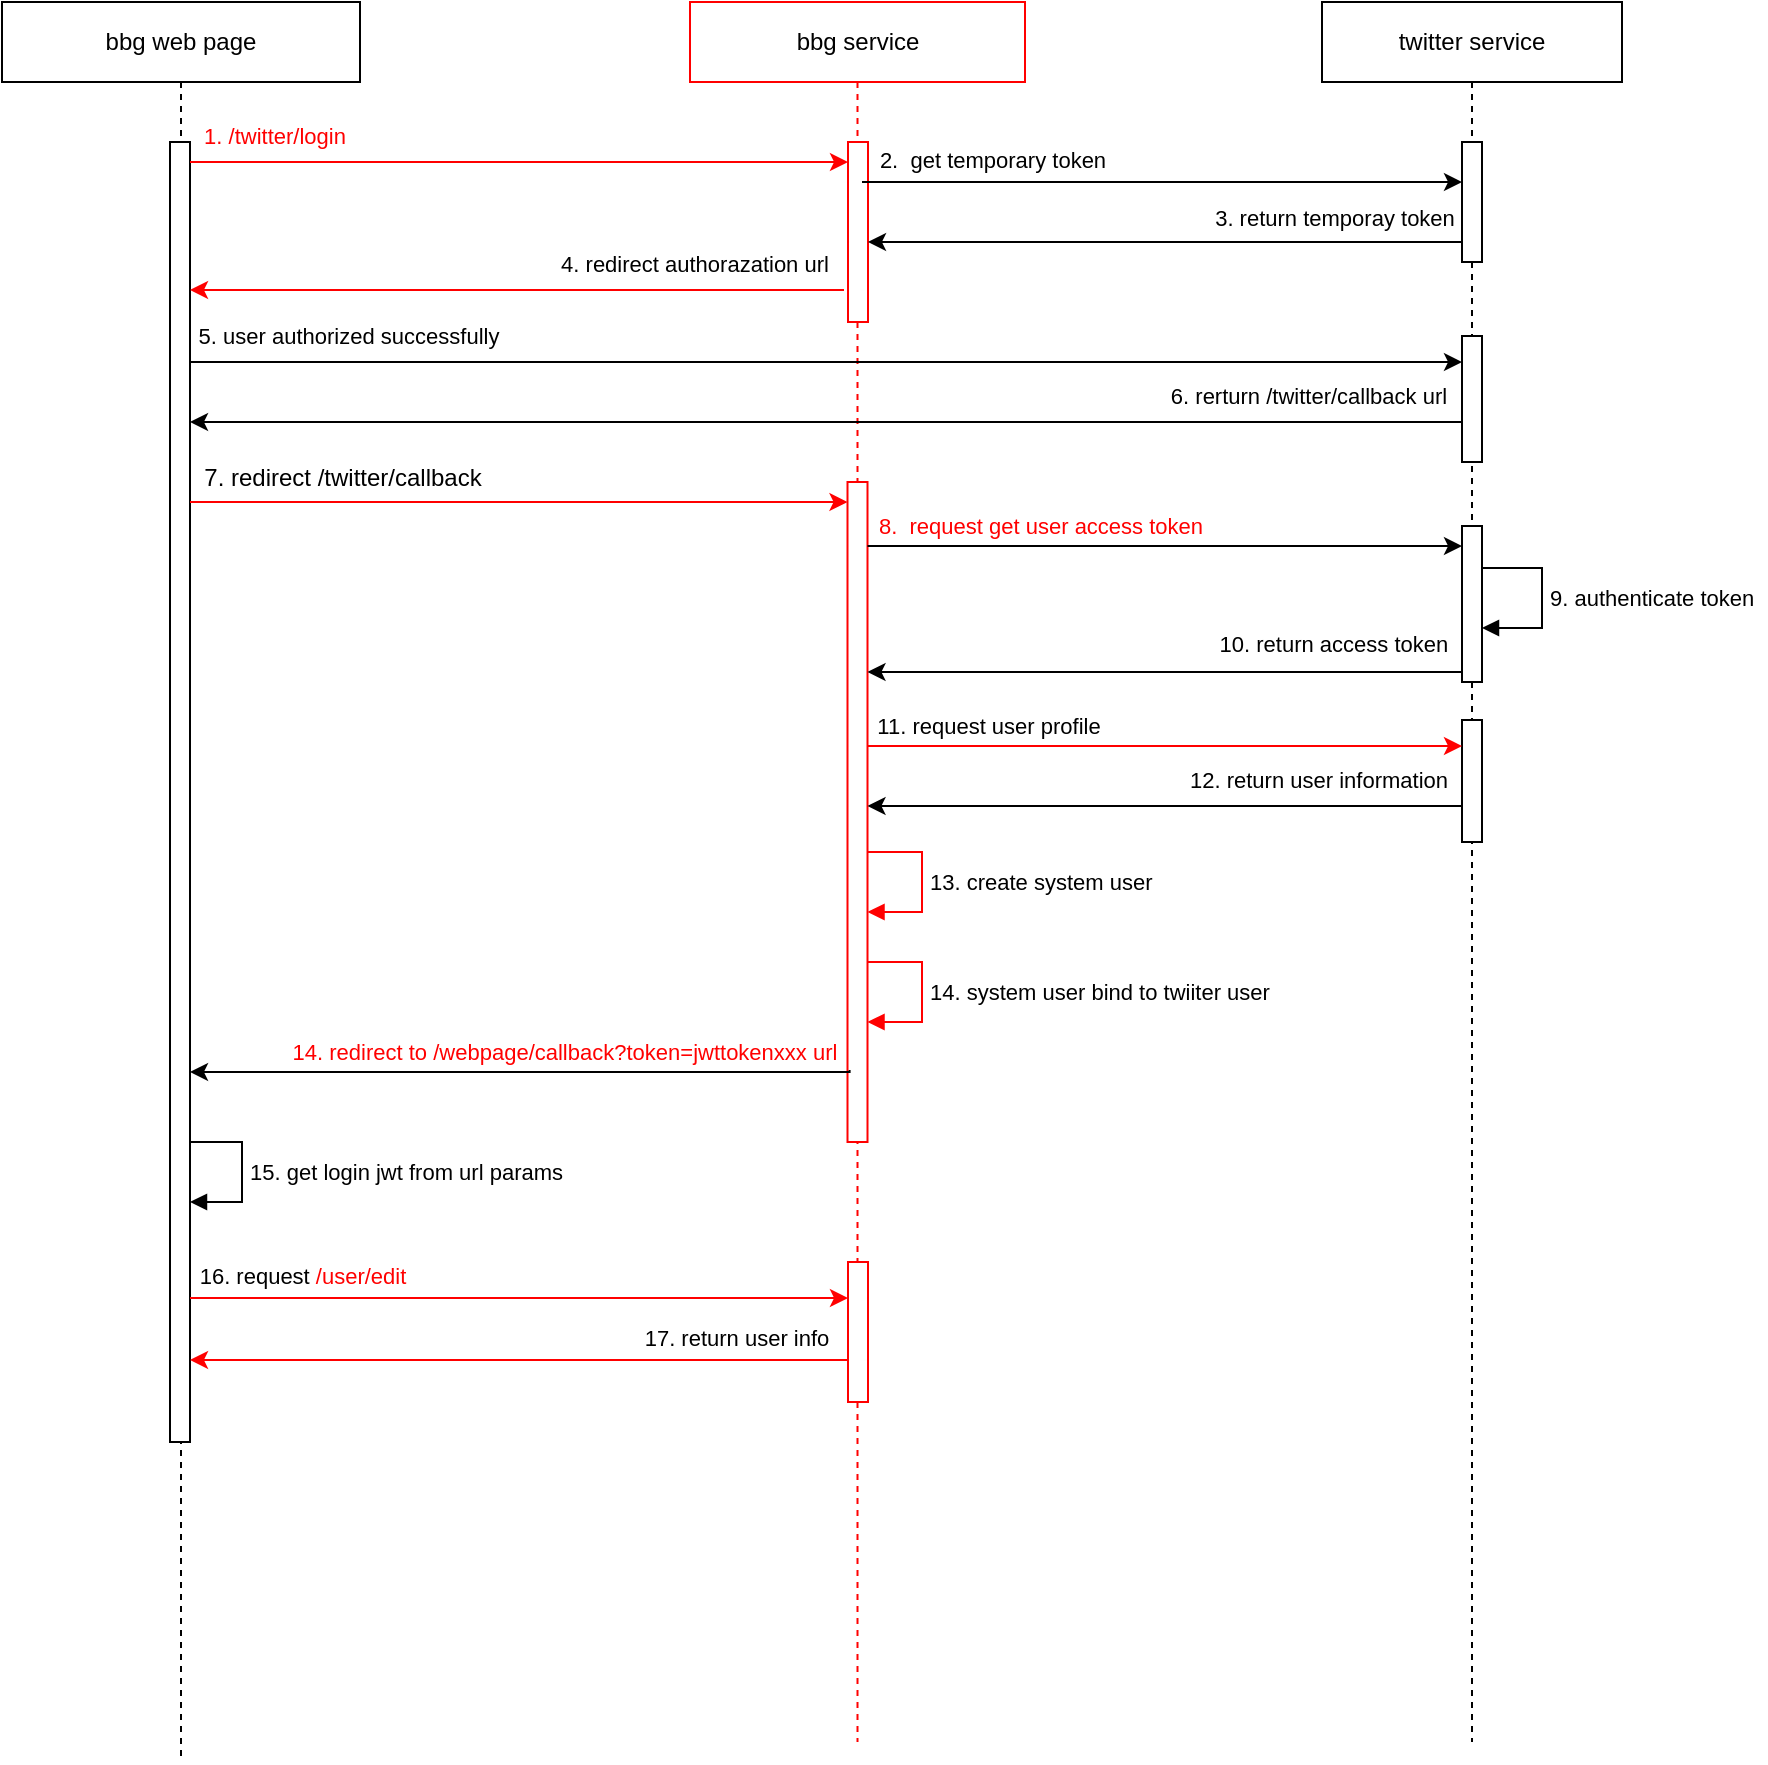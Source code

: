<mxfile version="23.1.7" type="github">
  <diagram name="Page-1" id="dblIZcmnAZxsvS4MiLfr">
    <mxGraphModel dx="737" dy="505" grid="1" gridSize="10" guides="1" tooltips="1" connect="1" arrows="1" fold="1" page="1" pageScale="1" pageWidth="827" pageHeight="1169" math="0" shadow="0">
      <root>
        <mxCell id="0" />
        <mxCell id="1" parent="0" />
        <mxCell id="ooKsg-0lqrD-CwfuvrMx-4" value="bbg web page" style="shape=umlLifeline;perimeter=lifelinePerimeter;whiteSpace=wrap;html=1;container=1;dropTarget=0;collapsible=0;recursiveResize=0;outlineConnect=0;portConstraint=eastwest;newEdgeStyle={&quot;curved&quot;:0,&quot;rounded&quot;:0};" vertex="1" parent="1">
          <mxGeometry x="70" y="170" width="179" height="880" as="geometry" />
        </mxCell>
        <mxCell id="ooKsg-0lqrD-CwfuvrMx-7" value="" style="html=1;points=[[0,0,0,0,5],[0,1,0,0,-5],[1,0,0,0,5],[1,1,0,0,-5]];perimeter=orthogonalPerimeter;outlineConnect=0;targetShapes=umlLifeline;portConstraint=eastwest;newEdgeStyle={&quot;curved&quot;:0,&quot;rounded&quot;:0};" vertex="1" parent="ooKsg-0lqrD-CwfuvrMx-4">
          <mxGeometry x="84" y="70" width="10" height="650" as="geometry" />
        </mxCell>
        <mxCell id="ooKsg-0lqrD-CwfuvrMx-50" value="15. get login jwt from url params" style="html=1;align=left;spacingLeft=2;endArrow=block;rounded=0;edgeStyle=orthogonalEdgeStyle;curved=0;rounded=0;" edge="1" parent="ooKsg-0lqrD-CwfuvrMx-4" source="ooKsg-0lqrD-CwfuvrMx-7" target="ooKsg-0lqrD-CwfuvrMx-7">
          <mxGeometry relative="1" as="geometry">
            <mxPoint x="110" y="570" as="sourcePoint" />
            <Array as="points">
              <mxPoint x="120" y="570" />
              <mxPoint x="120" y="600" />
            </Array>
            <mxPoint x="110" y="600" as="targetPoint" />
            <mxPoint as="offset" />
          </mxGeometry>
        </mxCell>
        <mxCell id="ooKsg-0lqrD-CwfuvrMx-5" value="bbg service" style="shape=umlLifeline;perimeter=lifelinePerimeter;whiteSpace=wrap;html=1;container=1;dropTarget=0;collapsible=0;recursiveResize=0;outlineConnect=0;portConstraint=eastwest;newEdgeStyle={&quot;curved&quot;:0,&quot;rounded&quot;:0};strokeColor=#FF0000;" vertex="1" parent="1">
          <mxGeometry x="414" y="170" width="167.5" height="870" as="geometry" />
        </mxCell>
        <mxCell id="ooKsg-0lqrD-CwfuvrMx-9" value="" style="html=1;points=[[0,0,0,0,5],[0,1,0,0,-5],[1,0,0,0,5],[1,1,0,0,-5]];perimeter=orthogonalPerimeter;outlineConnect=0;targetShapes=umlLifeline;portConstraint=eastwest;newEdgeStyle={&quot;curved&quot;:0,&quot;rounded&quot;:0};strokeColor=#FF0000;" vertex="1" parent="ooKsg-0lqrD-CwfuvrMx-5">
          <mxGeometry x="79" y="70" width="10" height="90" as="geometry" />
        </mxCell>
        <mxCell id="ooKsg-0lqrD-CwfuvrMx-24" value="" style="html=1;points=[[0,0,0,0,5],[0,1,0,0,-5],[1,0,0,0,5],[1,1,0,0,-5]];perimeter=orthogonalPerimeter;outlineConnect=0;targetShapes=umlLifeline;portConstraint=eastwest;newEdgeStyle={&quot;curved&quot;:0,&quot;rounded&quot;:0};strokeColor=#FF0000;" vertex="1" parent="ooKsg-0lqrD-CwfuvrMx-5">
          <mxGeometry x="78.75" y="240" width="10" height="330" as="geometry" />
        </mxCell>
        <mxCell id="ooKsg-0lqrD-CwfuvrMx-44" value="13. create system user" style="html=1;align=left;spacingLeft=2;endArrow=block;rounded=0;edgeStyle=orthogonalEdgeStyle;curved=0;rounded=0;strokeColor=#FF0000;" edge="1" parent="ooKsg-0lqrD-CwfuvrMx-5" source="ooKsg-0lqrD-CwfuvrMx-24" target="ooKsg-0lqrD-CwfuvrMx-24">
          <mxGeometry relative="1" as="geometry">
            <mxPoint x="106" y="425" as="sourcePoint" />
            <Array as="points">
              <mxPoint x="116" y="425" />
              <mxPoint x="116" y="455" />
            </Array>
            <mxPoint x="106" y="455" as="targetPoint" />
          </mxGeometry>
        </mxCell>
        <mxCell id="ooKsg-0lqrD-CwfuvrMx-45" value="14. system user bind to twiiter user&amp;nbsp;" style="html=1;align=left;spacingLeft=2;endArrow=block;rounded=0;edgeStyle=orthogonalEdgeStyle;curved=0;rounded=0;strokeColor=#FF0000;" edge="1" parent="ooKsg-0lqrD-CwfuvrMx-5" source="ooKsg-0lqrD-CwfuvrMx-24" target="ooKsg-0lqrD-CwfuvrMx-24">
          <mxGeometry relative="1" as="geometry">
            <mxPoint x="96" y="480" as="sourcePoint" />
            <Array as="points">
              <mxPoint x="116" y="480" />
              <mxPoint x="116" y="510" />
            </Array>
            <mxPoint x="96" y="510" as="targetPoint" />
          </mxGeometry>
        </mxCell>
        <mxCell id="ooKsg-0lqrD-CwfuvrMx-52" value="" style="html=1;points=[[0,0,0,0,5],[0,1,0,0,-5],[1,0,0,0,5],[1,1,0,0,-5]];perimeter=orthogonalPerimeter;outlineConnect=0;targetShapes=umlLifeline;portConstraint=eastwest;newEdgeStyle={&quot;curved&quot;:0,&quot;rounded&quot;:0};strokeColor=#FF0000;" vertex="1" parent="ooKsg-0lqrD-CwfuvrMx-5">
          <mxGeometry x="79" y="630" width="10" height="70" as="geometry" />
        </mxCell>
        <mxCell id="ooKsg-0lqrD-CwfuvrMx-6" value="twitter service" style="shape=umlLifeline;perimeter=lifelinePerimeter;whiteSpace=wrap;html=1;container=1;dropTarget=0;collapsible=0;recursiveResize=0;outlineConnect=0;portConstraint=eastwest;newEdgeStyle={&quot;curved&quot;:0,&quot;rounded&quot;:0};" vertex="1" parent="1">
          <mxGeometry x="730" y="170" width="150" height="870" as="geometry" />
        </mxCell>
        <mxCell id="ooKsg-0lqrD-CwfuvrMx-12" value="" style="html=1;points=[[0,0,0,0,5],[0,1,0,0,-5],[1,0,0,0,5],[1,1,0,0,-5]];perimeter=orthogonalPerimeter;outlineConnect=0;targetShapes=umlLifeline;portConstraint=eastwest;newEdgeStyle={&quot;curved&quot;:0,&quot;rounded&quot;:0};" vertex="1" parent="ooKsg-0lqrD-CwfuvrMx-6">
          <mxGeometry x="70" y="70" width="10" height="60" as="geometry" />
        </mxCell>
        <mxCell id="ooKsg-0lqrD-CwfuvrMx-19" value="" style="html=1;points=[[0,0,0,0,5],[0,1,0,0,-5],[1,0,0,0,5],[1,1,0,0,-5]];perimeter=orthogonalPerimeter;outlineConnect=0;targetShapes=umlLifeline;portConstraint=eastwest;newEdgeStyle={&quot;curved&quot;:0,&quot;rounded&quot;:0};" vertex="1" parent="ooKsg-0lqrD-CwfuvrMx-6">
          <mxGeometry x="70" y="167" width="10" height="63" as="geometry" />
        </mxCell>
        <mxCell id="ooKsg-0lqrD-CwfuvrMx-29" value="" style="html=1;points=[[0,0,0,0,5],[0,1,0,0,-5],[1,0,0,0,5],[1,1,0,0,-5]];perimeter=orthogonalPerimeter;outlineConnect=0;targetShapes=umlLifeline;portConstraint=eastwest;newEdgeStyle={&quot;curved&quot;:0,&quot;rounded&quot;:0};" vertex="1" parent="ooKsg-0lqrD-CwfuvrMx-6">
          <mxGeometry x="70" y="262" width="10" height="78" as="geometry" />
        </mxCell>
        <mxCell id="ooKsg-0lqrD-CwfuvrMx-34" value="9. authenticate token&amp;nbsp;&amp;nbsp;" style="html=1;align=left;spacingLeft=2;endArrow=block;rounded=0;edgeStyle=orthogonalEdgeStyle;curved=0;rounded=0;" edge="1" parent="ooKsg-0lqrD-CwfuvrMx-6">
          <mxGeometry relative="1" as="geometry">
            <mxPoint x="80" y="283" as="sourcePoint" />
            <Array as="points">
              <mxPoint x="110" y="283" />
              <mxPoint x="110" y="313" />
            </Array>
            <mxPoint x="80" y="313" as="targetPoint" />
          </mxGeometry>
        </mxCell>
        <mxCell id="ooKsg-0lqrD-CwfuvrMx-37" value="" style="html=1;points=[[0,0,0,0,5],[0,1,0,0,-5],[1,0,0,0,5],[1,1,0,0,-5]];perimeter=orthogonalPerimeter;outlineConnect=0;targetShapes=umlLifeline;portConstraint=eastwest;newEdgeStyle={&quot;curved&quot;:0,&quot;rounded&quot;:0};" vertex="1" parent="ooKsg-0lqrD-CwfuvrMx-6">
          <mxGeometry x="70" y="359" width="10" height="61" as="geometry" />
        </mxCell>
        <mxCell id="ooKsg-0lqrD-CwfuvrMx-10" value="" style="edgeStyle=orthogonalEdgeStyle;rounded=0;orthogonalLoop=1;jettySize=auto;html=1;curved=0;strokeColor=#FF0000;" edge="1" parent="1" source="ooKsg-0lqrD-CwfuvrMx-7" target="ooKsg-0lqrD-CwfuvrMx-9">
          <mxGeometry relative="1" as="geometry">
            <Array as="points">
              <mxPoint x="210" y="250" />
              <mxPoint x="210" y="250" />
            </Array>
          </mxGeometry>
        </mxCell>
        <mxCell id="ooKsg-0lqrD-CwfuvrMx-11" value="&lt;font color=&quot;#ff0000&quot;&gt;1. /twitter/login&lt;/font&gt;" style="edgeLabel;html=1;align=center;verticalAlign=middle;resizable=0;points=[];" vertex="1" connectable="0" parent="ooKsg-0lqrD-CwfuvrMx-10">
          <mxGeometry x="-0.797" y="2" relative="1" as="geometry">
            <mxPoint x="8" y="-11" as="offset" />
          </mxGeometry>
        </mxCell>
        <mxCell id="ooKsg-0lqrD-CwfuvrMx-13" value="" style="edgeStyle=orthogonalEdgeStyle;rounded=0;orthogonalLoop=1;jettySize=auto;html=1;curved=0;" edge="1" parent="1">
          <mxGeometry relative="1" as="geometry">
            <mxPoint x="561" y="260" as="sourcePoint" />
            <mxPoint x="800" y="260" as="targetPoint" />
            <Array as="points">
              <mxPoint x="500" y="260" />
              <mxPoint x="500" y="260" />
            </Array>
          </mxGeometry>
        </mxCell>
        <mxCell id="ooKsg-0lqrD-CwfuvrMx-14" value="2.&amp;nbsp; get temporary token" style="edgeLabel;html=1;align=center;verticalAlign=middle;resizable=0;points=[];" vertex="1" connectable="0" parent="ooKsg-0lqrD-CwfuvrMx-13">
          <mxGeometry x="-0.874" y="3" relative="1" as="geometry">
            <mxPoint x="26" y="-14" as="offset" />
          </mxGeometry>
        </mxCell>
        <mxCell id="ooKsg-0lqrD-CwfuvrMx-17" style="edgeStyle=orthogonalEdgeStyle;rounded=0;orthogonalLoop=1;jettySize=auto;html=1;curved=0;strokeColor=#FF0000;" edge="1" parent="1">
          <mxGeometry relative="1" as="geometry">
            <mxPoint x="491" y="314" as="sourcePoint" />
            <mxPoint x="164" y="314" as="targetPoint" />
            <Array as="points">
              <mxPoint x="330" y="314" />
              <mxPoint x="330" y="314" />
            </Array>
          </mxGeometry>
        </mxCell>
        <mxCell id="ooKsg-0lqrD-CwfuvrMx-18" value="4. redirect authorazation url" style="edgeLabel;html=1;align=center;verticalAlign=middle;resizable=0;points=[];" vertex="1" connectable="0" parent="ooKsg-0lqrD-CwfuvrMx-17">
          <mxGeometry x="0.718" y="-3" relative="1" as="geometry">
            <mxPoint x="206" y="-10" as="offset" />
          </mxGeometry>
        </mxCell>
        <mxCell id="ooKsg-0lqrD-CwfuvrMx-20" value="" style="edgeStyle=orthogonalEdgeStyle;rounded=0;orthogonalLoop=1;jettySize=auto;html=1;curved=0;" edge="1" parent="1" source="ooKsg-0lqrD-CwfuvrMx-7" target="ooKsg-0lqrD-CwfuvrMx-19">
          <mxGeometry relative="1" as="geometry">
            <Array as="points">
              <mxPoint x="440" y="350" />
              <mxPoint x="440" y="350" />
            </Array>
          </mxGeometry>
        </mxCell>
        <mxCell id="ooKsg-0lqrD-CwfuvrMx-21" value="5. user authorized successfully" style="edgeLabel;html=1;align=center;verticalAlign=middle;resizable=0;points=[];" vertex="1" connectable="0" parent="ooKsg-0lqrD-CwfuvrMx-20">
          <mxGeometry x="-0.895" relative="1" as="geometry">
            <mxPoint x="45" y="-13" as="offset" />
          </mxGeometry>
        </mxCell>
        <mxCell id="ooKsg-0lqrD-CwfuvrMx-22" style="edgeStyle=orthogonalEdgeStyle;rounded=0;orthogonalLoop=1;jettySize=auto;html=1;curved=0;" edge="1" parent="1" source="ooKsg-0lqrD-CwfuvrMx-19" target="ooKsg-0lqrD-CwfuvrMx-7">
          <mxGeometry relative="1" as="geometry">
            <Array as="points">
              <mxPoint x="630" y="380" />
              <mxPoint x="630" y="380" />
            </Array>
          </mxGeometry>
        </mxCell>
        <mxCell id="ooKsg-0lqrD-CwfuvrMx-23" value="6. rerturn /twitter/callback url" style="edgeLabel;html=1;align=center;verticalAlign=middle;resizable=0;points=[];" vertex="1" connectable="0" parent="ooKsg-0lqrD-CwfuvrMx-22">
          <mxGeometry x="0.889" y="-4" relative="1" as="geometry">
            <mxPoint x="523" y="-9" as="offset" />
          </mxGeometry>
        </mxCell>
        <mxCell id="ooKsg-0lqrD-CwfuvrMx-25" value="" style="edgeStyle=orthogonalEdgeStyle;rounded=0;orthogonalLoop=1;jettySize=auto;html=1;curved=0;strokeColor=#FF0000;" edge="1" parent="1" source="ooKsg-0lqrD-CwfuvrMx-7" target="ooKsg-0lqrD-CwfuvrMx-24">
          <mxGeometry relative="1" as="geometry">
            <mxPoint x="190" y="420" as="sourcePoint" />
            <mxPoint x="518.75" y="420" as="targetPoint" />
            <Array as="points">
              <mxPoint x="420" y="420" />
              <mxPoint x="420" y="420" />
            </Array>
          </mxGeometry>
        </mxCell>
        <mxCell id="ooKsg-0lqrD-CwfuvrMx-26" value="7. redirect /twitter/callback" style="text;html=1;align=center;verticalAlign=middle;resizable=0;points=[];autosize=1;strokeColor=none;fillColor=none;" vertex="1" parent="1">
          <mxGeometry x="160" y="393" width="160" height="30" as="geometry" />
        </mxCell>
        <mxCell id="ooKsg-0lqrD-CwfuvrMx-30" style="edgeStyle=orthogonalEdgeStyle;rounded=0;orthogonalLoop=1;jettySize=auto;html=1;curved=0;" edge="1" parent="1">
          <mxGeometry relative="1" as="geometry">
            <mxPoint x="502.75" y="442" as="sourcePoint" />
            <mxPoint x="800" y="442" as="targetPoint" />
            <Array as="points">
              <mxPoint x="610" y="442" />
              <mxPoint x="610" y="442" />
            </Array>
          </mxGeometry>
        </mxCell>
        <mxCell id="ooKsg-0lqrD-CwfuvrMx-31" value="8.&amp;nbsp; request get user access token" style="edgeLabel;html=1;align=center;verticalAlign=middle;resizable=0;points=[];fontColor=#FF0000;" vertex="1" connectable="0" parent="ooKsg-0lqrD-CwfuvrMx-30">
          <mxGeometry x="-0.81" y="2" relative="1" as="geometry">
            <mxPoint x="58" y="-8" as="offset" />
          </mxGeometry>
        </mxCell>
        <mxCell id="ooKsg-0lqrD-CwfuvrMx-35" style="edgeStyle=orthogonalEdgeStyle;rounded=0;orthogonalLoop=1;jettySize=auto;html=1;curved=0;" edge="1" parent="1" target="ooKsg-0lqrD-CwfuvrMx-24">
          <mxGeometry relative="1" as="geometry">
            <mxPoint x="800" y="504" as="sourcePoint" />
            <mxPoint x="497.25" y="504" as="targetPoint" />
            <Array as="points">
              <mxPoint x="800" y="505" />
            </Array>
          </mxGeometry>
        </mxCell>
        <mxCell id="ooKsg-0lqrD-CwfuvrMx-36" value="10. return access token&amp;nbsp;" style="edgeLabel;html=1;align=center;verticalAlign=middle;resizable=0;points=[];" vertex="1" connectable="0" parent="ooKsg-0lqrD-CwfuvrMx-35">
          <mxGeometry x="0.765" y="-2" relative="1" as="geometry">
            <mxPoint x="199" y="-12" as="offset" />
          </mxGeometry>
        </mxCell>
        <mxCell id="ooKsg-0lqrD-CwfuvrMx-38" value="" style="edgeStyle=orthogonalEdgeStyle;rounded=0;orthogonalLoop=1;jettySize=auto;html=1;curved=0;strokeColor=#FF0000;" edge="1" parent="1">
          <mxGeometry relative="1" as="geometry">
            <mxPoint x="502.75" y="542" as="sourcePoint" />
            <mxPoint x="800" y="542" as="targetPoint" />
            <Array as="points">
              <mxPoint x="680" y="542" />
              <mxPoint x="680" y="542" />
            </Array>
          </mxGeometry>
        </mxCell>
        <mxCell id="ooKsg-0lqrD-CwfuvrMx-39" value="11. request user profile" style="edgeLabel;html=1;align=center;verticalAlign=middle;resizable=0;points=[];" vertex="1" connectable="0" parent="ooKsg-0lqrD-CwfuvrMx-38">
          <mxGeometry x="-0.825" relative="1" as="geometry">
            <mxPoint x="34" y="-10" as="offset" />
          </mxGeometry>
        </mxCell>
        <mxCell id="ooKsg-0lqrD-CwfuvrMx-40" style="edgeStyle=orthogonalEdgeStyle;rounded=0;orthogonalLoop=1;jettySize=auto;html=1;curved=0;" edge="1" parent="1" source="ooKsg-0lqrD-CwfuvrMx-12" target="ooKsg-0lqrD-CwfuvrMx-9">
          <mxGeometry relative="1" as="geometry">
            <Array as="points">
              <mxPoint x="730" y="290" />
              <mxPoint x="730" y="290" />
            </Array>
          </mxGeometry>
        </mxCell>
        <mxCell id="ooKsg-0lqrD-CwfuvrMx-41" value="3. return temporay token" style="edgeLabel;html=1;align=center;verticalAlign=middle;resizable=0;points=[];" vertex="1" connectable="0" parent="ooKsg-0lqrD-CwfuvrMx-40">
          <mxGeometry x="0.756" y="-4" relative="1" as="geometry">
            <mxPoint x="197" y="-8" as="offset" />
          </mxGeometry>
        </mxCell>
        <mxCell id="ooKsg-0lqrD-CwfuvrMx-42" style="edgeStyle=orthogonalEdgeStyle;rounded=0;orthogonalLoop=1;jettySize=auto;html=1;curved=0;" edge="1" parent="1">
          <mxGeometry relative="1" as="geometry">
            <mxPoint x="800" y="572" as="sourcePoint" />
            <mxPoint x="502.75" y="572" as="targetPoint" />
            <Array as="points">
              <mxPoint x="690" y="572" />
              <mxPoint x="690" y="572" />
            </Array>
          </mxGeometry>
        </mxCell>
        <mxCell id="ooKsg-0lqrD-CwfuvrMx-43" value="12. return user information" style="edgeLabel;html=1;align=center;verticalAlign=middle;resizable=0;points=[];" vertex="1" connectable="0" parent="ooKsg-0lqrD-CwfuvrMx-42">
          <mxGeometry x="0.827" y="-1" relative="1" as="geometry">
            <mxPoint x="199" y="-12" as="offset" />
          </mxGeometry>
        </mxCell>
        <mxCell id="ooKsg-0lqrD-CwfuvrMx-46" style="edgeStyle=orthogonalEdgeStyle;rounded=0;orthogonalLoop=1;jettySize=auto;html=1;curved=0;" edge="1" parent="1">
          <mxGeometry relative="1" as="geometry">
            <mxPoint x="493.8" y="704" as="sourcePoint" />
            <mxPoint x="164" y="705" as="targetPoint" />
            <Array as="points">
              <mxPoint x="494" y="705" />
            </Array>
          </mxGeometry>
        </mxCell>
        <mxCell id="ooKsg-0lqrD-CwfuvrMx-47" value="14. redirect to /webpage/callback?token=jwttokenxxx url" style="edgeLabel;html=1;align=center;verticalAlign=middle;resizable=0;points=[];fontColor=#FF0000;" vertex="1" connectable="0" parent="ooKsg-0lqrD-CwfuvrMx-46">
          <mxGeometry x="0.809" y="-1" relative="1" as="geometry">
            <mxPoint x="155" y="-9" as="offset" />
          </mxGeometry>
        </mxCell>
        <mxCell id="ooKsg-0lqrD-CwfuvrMx-53" style="edgeStyle=orthogonalEdgeStyle;rounded=0;orthogonalLoop=1;jettySize=auto;html=1;curved=0;strokeColor=#FF0000;" edge="1" parent="1">
          <mxGeometry relative="1" as="geometry">
            <mxPoint x="164" y="818" as="sourcePoint" />
            <mxPoint x="493" y="818" as="targetPoint" />
            <Array as="points">
              <mxPoint x="260" y="818" />
              <mxPoint x="260" y="818" />
            </Array>
          </mxGeometry>
        </mxCell>
        <mxCell id="ooKsg-0lqrD-CwfuvrMx-54" value="16. request &lt;font color=&quot;#ff0000&quot;&gt;/user/edit&lt;/font&gt;" style="edgeLabel;html=1;align=center;verticalAlign=middle;resizable=0;points=[];" vertex="1" connectable="0" parent="ooKsg-0lqrD-CwfuvrMx-53">
          <mxGeometry x="-0.878" y="2" relative="1" as="geometry">
            <mxPoint x="36" y="-9" as="offset" />
          </mxGeometry>
        </mxCell>
        <mxCell id="ooKsg-0lqrD-CwfuvrMx-56" style="edgeStyle=orthogonalEdgeStyle;rounded=0;orthogonalLoop=1;jettySize=auto;html=1;curved=0;strokeColor=#FF0000;" edge="1" parent="1">
          <mxGeometry relative="1" as="geometry">
            <mxPoint x="493" y="849" as="sourcePoint" />
            <mxPoint x="164" y="849" as="targetPoint" />
            <Array as="points">
              <mxPoint x="410" y="849" />
              <mxPoint x="410" y="849" />
            </Array>
          </mxGeometry>
        </mxCell>
        <mxCell id="ooKsg-0lqrD-CwfuvrMx-57" value="17. return user info" style="edgeLabel;html=1;align=center;verticalAlign=middle;resizable=0;points=[];" vertex="1" connectable="0" parent="ooKsg-0lqrD-CwfuvrMx-56">
          <mxGeometry x="0.301" y="-3" relative="1" as="geometry">
            <mxPoint x="158" y="-8" as="offset" />
          </mxGeometry>
        </mxCell>
      </root>
    </mxGraphModel>
  </diagram>
</mxfile>

